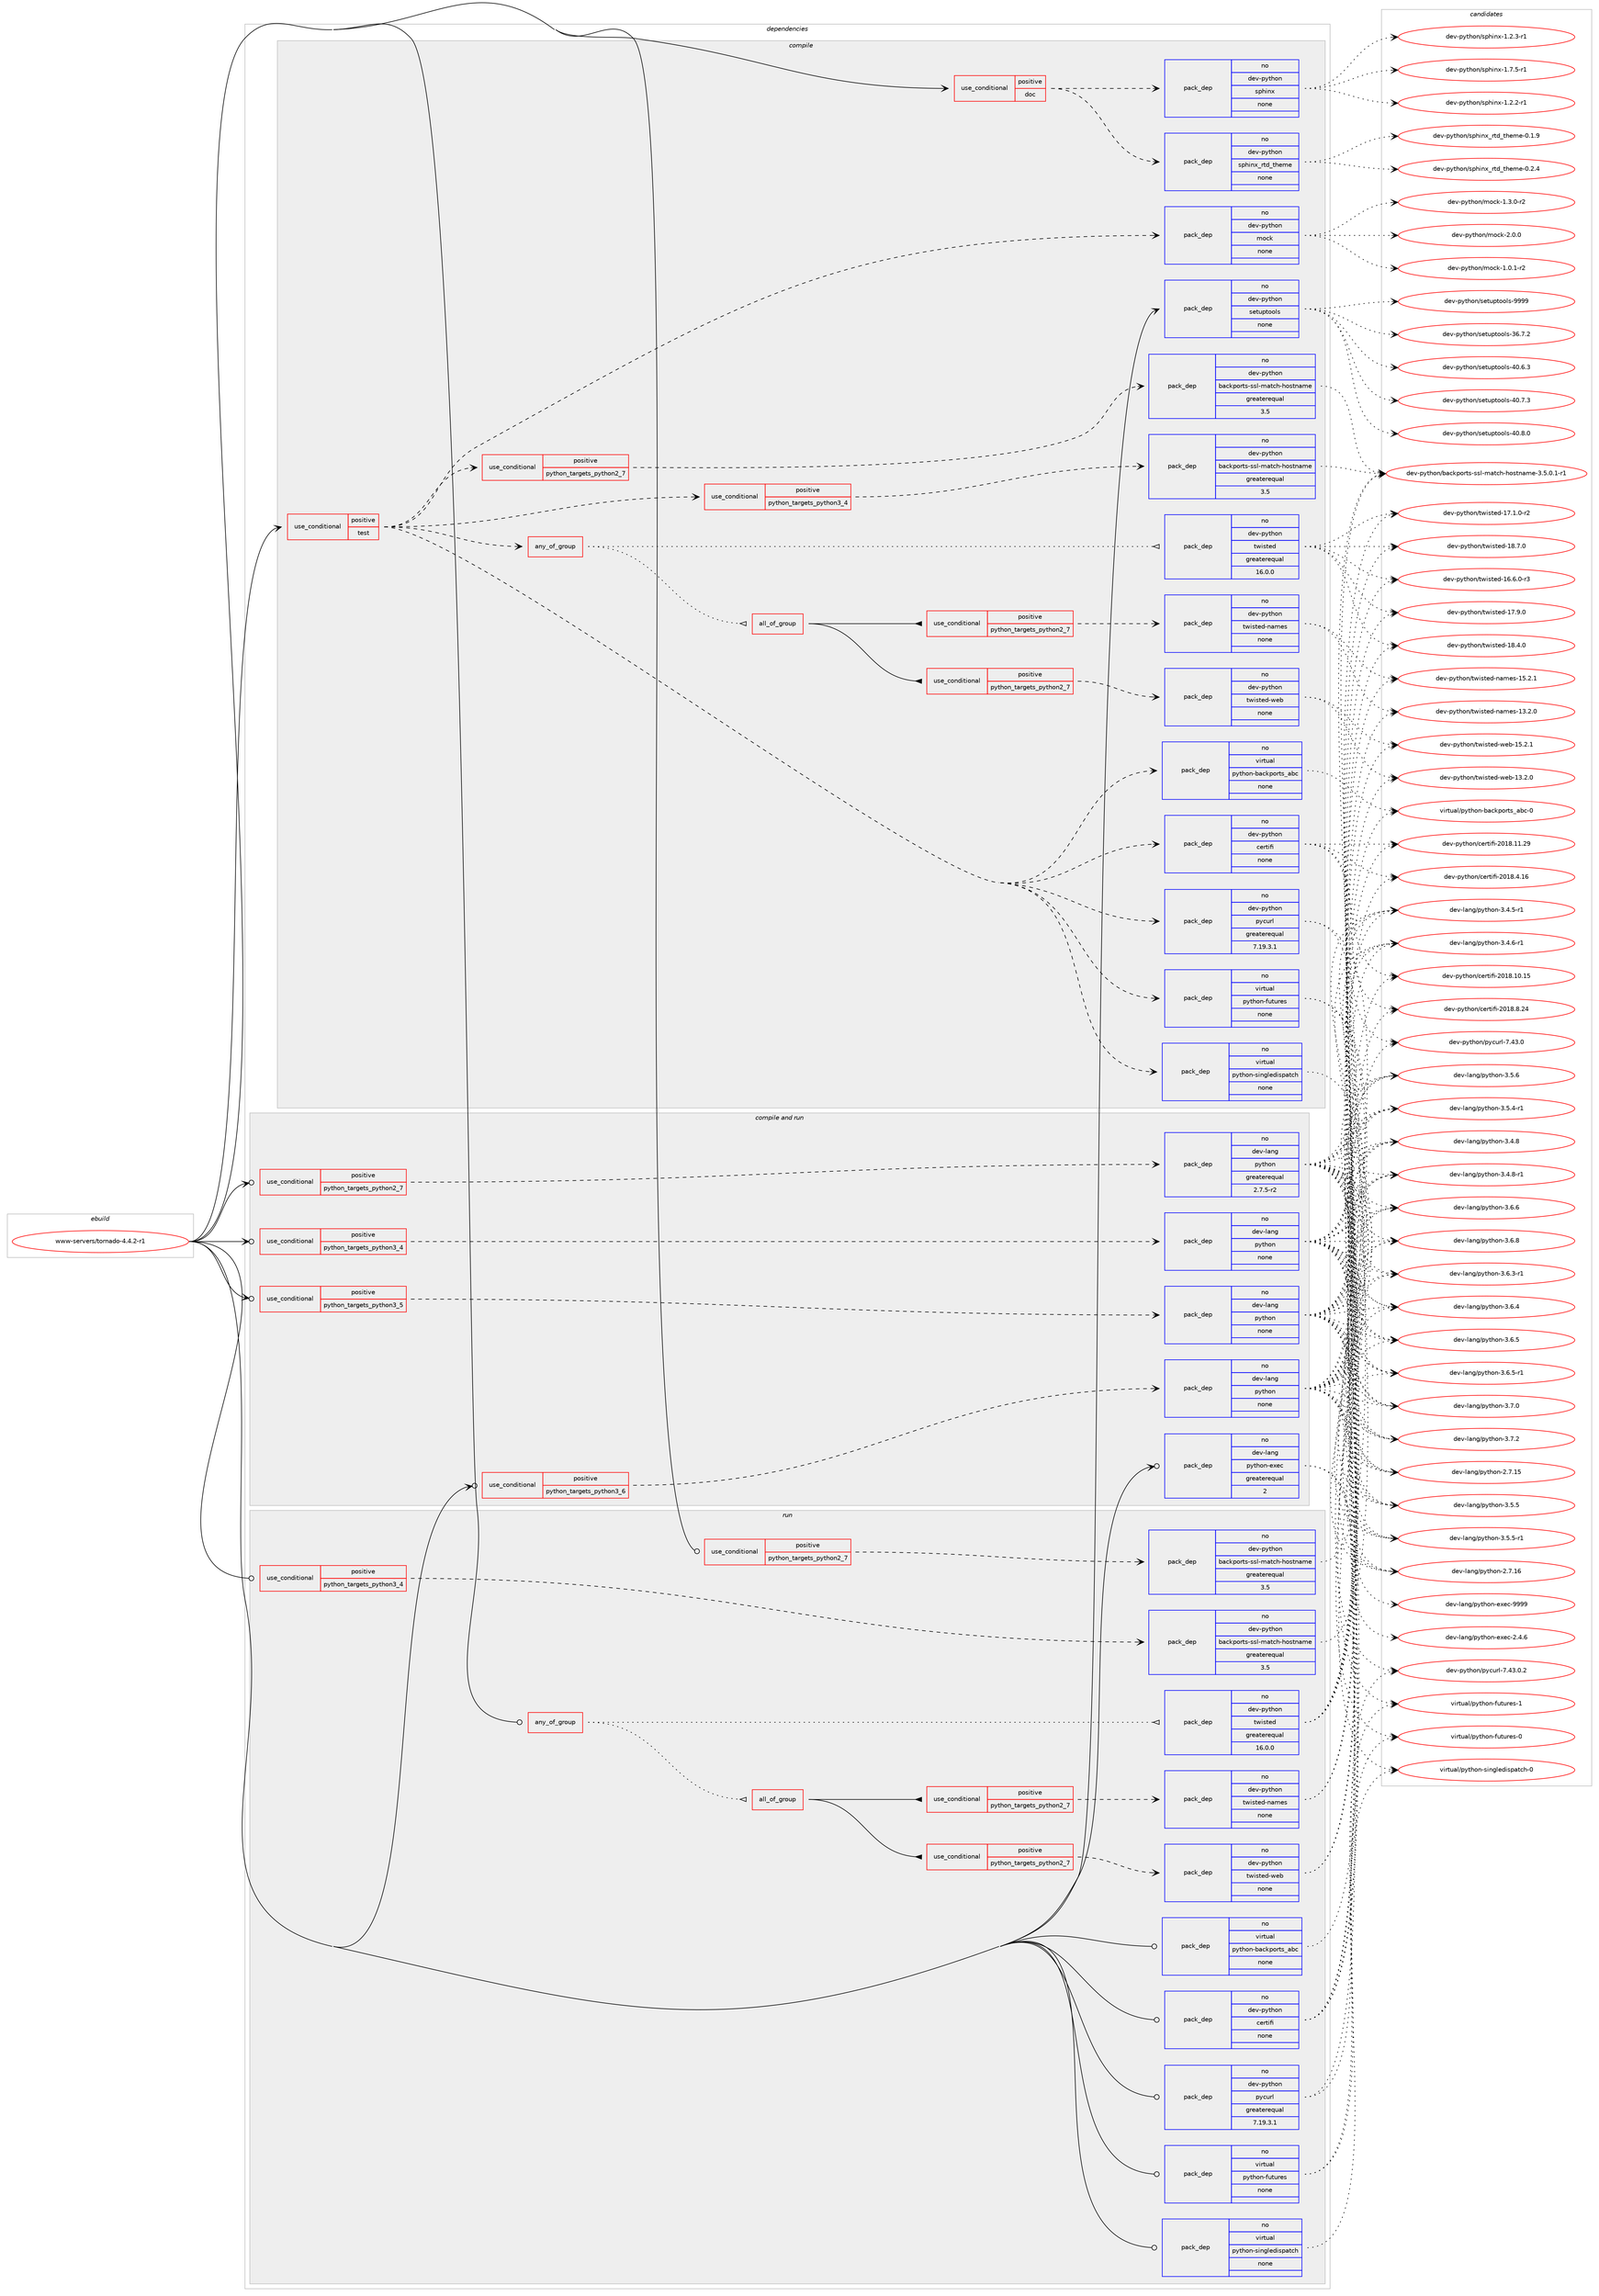digraph prolog {

# *************
# Graph options
# *************

newrank=true;
concentrate=true;
compound=true;
graph [rankdir=LR,fontname=Helvetica,fontsize=10,ranksep=1.5];#, ranksep=2.5, nodesep=0.2];
edge  [arrowhead=vee];
node  [fontname=Helvetica,fontsize=10];

# **********
# The ebuild
# **********

subgraph cluster_leftcol {
color=gray;
rank=same;
label=<<i>ebuild</i>>;
id [label="www-servers/tornado-4.4.2-r1", color=red, width=4, href="../www-servers/tornado-4.4.2-r1.svg"];
}

# ****************
# The dependencies
# ****************

subgraph cluster_midcol {
color=gray;
label=<<i>dependencies</i>>;
subgraph cluster_compile {
fillcolor="#eeeeee";
style=filled;
label=<<i>compile</i>>;
subgraph cond464878 {
dependency1752230 [label=<<TABLE BORDER="0" CELLBORDER="1" CELLSPACING="0" CELLPADDING="4"><TR><TD ROWSPAN="3" CELLPADDING="10">use_conditional</TD></TR><TR><TD>positive</TD></TR><TR><TD>doc</TD></TR></TABLE>>, shape=none, color=red];
subgraph pack1258052 {
dependency1752231 [label=<<TABLE BORDER="0" CELLBORDER="1" CELLSPACING="0" CELLPADDING="4" WIDTH="220"><TR><TD ROWSPAN="6" CELLPADDING="30">pack_dep</TD></TR><TR><TD WIDTH="110">no</TD></TR><TR><TD>dev-python</TD></TR><TR><TD>sphinx</TD></TR><TR><TD>none</TD></TR><TR><TD></TD></TR></TABLE>>, shape=none, color=blue];
}
dependency1752230:e -> dependency1752231:w [weight=20,style="dashed",arrowhead="vee"];
subgraph pack1258053 {
dependency1752232 [label=<<TABLE BORDER="0" CELLBORDER="1" CELLSPACING="0" CELLPADDING="4" WIDTH="220"><TR><TD ROWSPAN="6" CELLPADDING="30">pack_dep</TD></TR><TR><TD WIDTH="110">no</TD></TR><TR><TD>dev-python</TD></TR><TR><TD>sphinx_rtd_theme</TD></TR><TR><TD>none</TD></TR><TR><TD></TD></TR></TABLE>>, shape=none, color=blue];
}
dependency1752230:e -> dependency1752232:w [weight=20,style="dashed",arrowhead="vee"];
}
id:e -> dependency1752230:w [weight=20,style="solid",arrowhead="vee"];
subgraph cond464879 {
dependency1752233 [label=<<TABLE BORDER="0" CELLBORDER="1" CELLSPACING="0" CELLPADDING="4"><TR><TD ROWSPAN="3" CELLPADDING="10">use_conditional</TD></TR><TR><TD>positive</TD></TR><TR><TD>test</TD></TR></TABLE>>, shape=none, color=red];
subgraph pack1258054 {
dependency1752234 [label=<<TABLE BORDER="0" CELLBORDER="1" CELLSPACING="0" CELLPADDING="4" WIDTH="220"><TR><TD ROWSPAN="6" CELLPADDING="30">pack_dep</TD></TR><TR><TD WIDTH="110">no</TD></TR><TR><TD>dev-python</TD></TR><TR><TD>certifi</TD></TR><TR><TD>none</TD></TR><TR><TD></TD></TR></TABLE>>, shape=none, color=blue];
}
dependency1752233:e -> dependency1752234:w [weight=20,style="dashed",arrowhead="vee"];
subgraph pack1258055 {
dependency1752235 [label=<<TABLE BORDER="0" CELLBORDER="1" CELLSPACING="0" CELLPADDING="4" WIDTH="220"><TR><TD ROWSPAN="6" CELLPADDING="30">pack_dep</TD></TR><TR><TD WIDTH="110">no</TD></TR><TR><TD>dev-python</TD></TR><TR><TD>pycurl</TD></TR><TR><TD>greaterequal</TD></TR><TR><TD>7.19.3.1</TD></TR></TABLE>>, shape=none, color=blue];
}
dependency1752233:e -> dependency1752235:w [weight=20,style="dashed",arrowhead="vee"];
subgraph cond464880 {
dependency1752236 [label=<<TABLE BORDER="0" CELLBORDER="1" CELLSPACING="0" CELLPADDING="4"><TR><TD ROWSPAN="3" CELLPADDING="10">use_conditional</TD></TR><TR><TD>positive</TD></TR><TR><TD>python_targets_python2_7</TD></TR></TABLE>>, shape=none, color=red];
subgraph pack1258056 {
dependency1752237 [label=<<TABLE BORDER="0" CELLBORDER="1" CELLSPACING="0" CELLPADDING="4" WIDTH="220"><TR><TD ROWSPAN="6" CELLPADDING="30">pack_dep</TD></TR><TR><TD WIDTH="110">no</TD></TR><TR><TD>dev-python</TD></TR><TR><TD>backports-ssl-match-hostname</TD></TR><TR><TD>greaterequal</TD></TR><TR><TD>3.5</TD></TR></TABLE>>, shape=none, color=blue];
}
dependency1752236:e -> dependency1752237:w [weight=20,style="dashed",arrowhead="vee"];
}
dependency1752233:e -> dependency1752236:w [weight=20,style="dashed",arrowhead="vee"];
subgraph cond464881 {
dependency1752238 [label=<<TABLE BORDER="0" CELLBORDER="1" CELLSPACING="0" CELLPADDING="4"><TR><TD ROWSPAN="3" CELLPADDING="10">use_conditional</TD></TR><TR><TD>positive</TD></TR><TR><TD>python_targets_python3_4</TD></TR></TABLE>>, shape=none, color=red];
subgraph pack1258057 {
dependency1752239 [label=<<TABLE BORDER="0" CELLBORDER="1" CELLSPACING="0" CELLPADDING="4" WIDTH="220"><TR><TD ROWSPAN="6" CELLPADDING="30">pack_dep</TD></TR><TR><TD WIDTH="110">no</TD></TR><TR><TD>dev-python</TD></TR><TR><TD>backports-ssl-match-hostname</TD></TR><TR><TD>greaterequal</TD></TR><TR><TD>3.5</TD></TR></TABLE>>, shape=none, color=blue];
}
dependency1752238:e -> dependency1752239:w [weight=20,style="dashed",arrowhead="vee"];
}
dependency1752233:e -> dependency1752238:w [weight=20,style="dashed",arrowhead="vee"];
subgraph any28305 {
dependency1752240 [label=<<TABLE BORDER="0" CELLBORDER="1" CELLSPACING="0" CELLPADDING="4"><TR><TD CELLPADDING="10">any_of_group</TD></TR></TABLE>>, shape=none, color=red];subgraph pack1258058 {
dependency1752241 [label=<<TABLE BORDER="0" CELLBORDER="1" CELLSPACING="0" CELLPADDING="4" WIDTH="220"><TR><TD ROWSPAN="6" CELLPADDING="30">pack_dep</TD></TR><TR><TD WIDTH="110">no</TD></TR><TR><TD>dev-python</TD></TR><TR><TD>twisted</TD></TR><TR><TD>greaterequal</TD></TR><TR><TD>16.0.0</TD></TR></TABLE>>, shape=none, color=blue];
}
dependency1752240:e -> dependency1752241:w [weight=20,style="dotted",arrowhead="oinv"];
subgraph all998 {
dependency1752242 [label=<<TABLE BORDER="0" CELLBORDER="1" CELLSPACING="0" CELLPADDING="4"><TR><TD CELLPADDING="10">all_of_group</TD></TR></TABLE>>, shape=none, color=red];subgraph cond464882 {
dependency1752243 [label=<<TABLE BORDER="0" CELLBORDER="1" CELLSPACING="0" CELLPADDING="4"><TR><TD ROWSPAN="3" CELLPADDING="10">use_conditional</TD></TR><TR><TD>positive</TD></TR><TR><TD>python_targets_python2_7</TD></TR></TABLE>>, shape=none, color=red];
subgraph pack1258059 {
dependency1752244 [label=<<TABLE BORDER="0" CELLBORDER="1" CELLSPACING="0" CELLPADDING="4" WIDTH="220"><TR><TD ROWSPAN="6" CELLPADDING="30">pack_dep</TD></TR><TR><TD WIDTH="110">no</TD></TR><TR><TD>dev-python</TD></TR><TR><TD>twisted-names</TD></TR><TR><TD>none</TD></TR><TR><TD></TD></TR></TABLE>>, shape=none, color=blue];
}
dependency1752243:e -> dependency1752244:w [weight=20,style="dashed",arrowhead="vee"];
}
dependency1752242:e -> dependency1752243:w [weight=20,style="solid",arrowhead="inv"];
subgraph cond464883 {
dependency1752245 [label=<<TABLE BORDER="0" CELLBORDER="1" CELLSPACING="0" CELLPADDING="4"><TR><TD ROWSPAN="3" CELLPADDING="10">use_conditional</TD></TR><TR><TD>positive</TD></TR><TR><TD>python_targets_python2_7</TD></TR></TABLE>>, shape=none, color=red];
subgraph pack1258060 {
dependency1752246 [label=<<TABLE BORDER="0" CELLBORDER="1" CELLSPACING="0" CELLPADDING="4" WIDTH="220"><TR><TD ROWSPAN="6" CELLPADDING="30">pack_dep</TD></TR><TR><TD WIDTH="110">no</TD></TR><TR><TD>dev-python</TD></TR><TR><TD>twisted-web</TD></TR><TR><TD>none</TD></TR><TR><TD></TD></TR></TABLE>>, shape=none, color=blue];
}
dependency1752245:e -> dependency1752246:w [weight=20,style="dashed",arrowhead="vee"];
}
dependency1752242:e -> dependency1752245:w [weight=20,style="solid",arrowhead="inv"];
}
dependency1752240:e -> dependency1752242:w [weight=20,style="dotted",arrowhead="oinv"];
}
dependency1752233:e -> dependency1752240:w [weight=20,style="dashed",arrowhead="vee"];
subgraph pack1258061 {
dependency1752247 [label=<<TABLE BORDER="0" CELLBORDER="1" CELLSPACING="0" CELLPADDING="4" WIDTH="220"><TR><TD ROWSPAN="6" CELLPADDING="30">pack_dep</TD></TR><TR><TD WIDTH="110">no</TD></TR><TR><TD>virtual</TD></TR><TR><TD>python-backports_abc</TD></TR><TR><TD>none</TD></TR><TR><TD></TD></TR></TABLE>>, shape=none, color=blue];
}
dependency1752233:e -> dependency1752247:w [weight=20,style="dashed",arrowhead="vee"];
subgraph pack1258062 {
dependency1752248 [label=<<TABLE BORDER="0" CELLBORDER="1" CELLSPACING="0" CELLPADDING="4" WIDTH="220"><TR><TD ROWSPAN="6" CELLPADDING="30">pack_dep</TD></TR><TR><TD WIDTH="110">no</TD></TR><TR><TD>virtual</TD></TR><TR><TD>python-futures</TD></TR><TR><TD>none</TD></TR><TR><TD></TD></TR></TABLE>>, shape=none, color=blue];
}
dependency1752233:e -> dependency1752248:w [weight=20,style="dashed",arrowhead="vee"];
subgraph pack1258063 {
dependency1752249 [label=<<TABLE BORDER="0" CELLBORDER="1" CELLSPACING="0" CELLPADDING="4" WIDTH="220"><TR><TD ROWSPAN="6" CELLPADDING="30">pack_dep</TD></TR><TR><TD WIDTH="110">no</TD></TR><TR><TD>virtual</TD></TR><TR><TD>python-singledispatch</TD></TR><TR><TD>none</TD></TR><TR><TD></TD></TR></TABLE>>, shape=none, color=blue];
}
dependency1752233:e -> dependency1752249:w [weight=20,style="dashed",arrowhead="vee"];
subgraph pack1258064 {
dependency1752250 [label=<<TABLE BORDER="0" CELLBORDER="1" CELLSPACING="0" CELLPADDING="4" WIDTH="220"><TR><TD ROWSPAN="6" CELLPADDING="30">pack_dep</TD></TR><TR><TD WIDTH="110">no</TD></TR><TR><TD>dev-python</TD></TR><TR><TD>mock</TD></TR><TR><TD>none</TD></TR><TR><TD></TD></TR></TABLE>>, shape=none, color=blue];
}
dependency1752233:e -> dependency1752250:w [weight=20,style="dashed",arrowhead="vee"];
}
id:e -> dependency1752233:w [weight=20,style="solid",arrowhead="vee"];
subgraph pack1258065 {
dependency1752251 [label=<<TABLE BORDER="0" CELLBORDER="1" CELLSPACING="0" CELLPADDING="4" WIDTH="220"><TR><TD ROWSPAN="6" CELLPADDING="30">pack_dep</TD></TR><TR><TD WIDTH="110">no</TD></TR><TR><TD>dev-python</TD></TR><TR><TD>setuptools</TD></TR><TR><TD>none</TD></TR><TR><TD></TD></TR></TABLE>>, shape=none, color=blue];
}
id:e -> dependency1752251:w [weight=20,style="solid",arrowhead="vee"];
}
subgraph cluster_compileandrun {
fillcolor="#eeeeee";
style=filled;
label=<<i>compile and run</i>>;
subgraph cond464884 {
dependency1752252 [label=<<TABLE BORDER="0" CELLBORDER="1" CELLSPACING="0" CELLPADDING="4"><TR><TD ROWSPAN="3" CELLPADDING="10">use_conditional</TD></TR><TR><TD>positive</TD></TR><TR><TD>python_targets_python2_7</TD></TR></TABLE>>, shape=none, color=red];
subgraph pack1258066 {
dependency1752253 [label=<<TABLE BORDER="0" CELLBORDER="1" CELLSPACING="0" CELLPADDING="4" WIDTH="220"><TR><TD ROWSPAN="6" CELLPADDING="30">pack_dep</TD></TR><TR><TD WIDTH="110">no</TD></TR><TR><TD>dev-lang</TD></TR><TR><TD>python</TD></TR><TR><TD>greaterequal</TD></TR><TR><TD>2.7.5-r2</TD></TR></TABLE>>, shape=none, color=blue];
}
dependency1752252:e -> dependency1752253:w [weight=20,style="dashed",arrowhead="vee"];
}
id:e -> dependency1752252:w [weight=20,style="solid",arrowhead="odotvee"];
subgraph cond464885 {
dependency1752254 [label=<<TABLE BORDER="0" CELLBORDER="1" CELLSPACING="0" CELLPADDING="4"><TR><TD ROWSPAN="3" CELLPADDING="10">use_conditional</TD></TR><TR><TD>positive</TD></TR><TR><TD>python_targets_python3_4</TD></TR></TABLE>>, shape=none, color=red];
subgraph pack1258067 {
dependency1752255 [label=<<TABLE BORDER="0" CELLBORDER="1" CELLSPACING="0" CELLPADDING="4" WIDTH="220"><TR><TD ROWSPAN="6" CELLPADDING="30">pack_dep</TD></TR><TR><TD WIDTH="110">no</TD></TR><TR><TD>dev-lang</TD></TR><TR><TD>python</TD></TR><TR><TD>none</TD></TR><TR><TD></TD></TR></TABLE>>, shape=none, color=blue];
}
dependency1752254:e -> dependency1752255:w [weight=20,style="dashed",arrowhead="vee"];
}
id:e -> dependency1752254:w [weight=20,style="solid",arrowhead="odotvee"];
subgraph cond464886 {
dependency1752256 [label=<<TABLE BORDER="0" CELLBORDER="1" CELLSPACING="0" CELLPADDING="4"><TR><TD ROWSPAN="3" CELLPADDING="10">use_conditional</TD></TR><TR><TD>positive</TD></TR><TR><TD>python_targets_python3_5</TD></TR></TABLE>>, shape=none, color=red];
subgraph pack1258068 {
dependency1752257 [label=<<TABLE BORDER="0" CELLBORDER="1" CELLSPACING="0" CELLPADDING="4" WIDTH="220"><TR><TD ROWSPAN="6" CELLPADDING="30">pack_dep</TD></TR><TR><TD WIDTH="110">no</TD></TR><TR><TD>dev-lang</TD></TR><TR><TD>python</TD></TR><TR><TD>none</TD></TR><TR><TD></TD></TR></TABLE>>, shape=none, color=blue];
}
dependency1752256:e -> dependency1752257:w [weight=20,style="dashed",arrowhead="vee"];
}
id:e -> dependency1752256:w [weight=20,style="solid",arrowhead="odotvee"];
subgraph cond464887 {
dependency1752258 [label=<<TABLE BORDER="0" CELLBORDER="1" CELLSPACING="0" CELLPADDING="4"><TR><TD ROWSPAN="3" CELLPADDING="10">use_conditional</TD></TR><TR><TD>positive</TD></TR><TR><TD>python_targets_python3_6</TD></TR></TABLE>>, shape=none, color=red];
subgraph pack1258069 {
dependency1752259 [label=<<TABLE BORDER="0" CELLBORDER="1" CELLSPACING="0" CELLPADDING="4" WIDTH="220"><TR><TD ROWSPAN="6" CELLPADDING="30">pack_dep</TD></TR><TR><TD WIDTH="110">no</TD></TR><TR><TD>dev-lang</TD></TR><TR><TD>python</TD></TR><TR><TD>none</TD></TR><TR><TD></TD></TR></TABLE>>, shape=none, color=blue];
}
dependency1752258:e -> dependency1752259:w [weight=20,style="dashed",arrowhead="vee"];
}
id:e -> dependency1752258:w [weight=20,style="solid",arrowhead="odotvee"];
subgraph pack1258070 {
dependency1752260 [label=<<TABLE BORDER="0" CELLBORDER="1" CELLSPACING="0" CELLPADDING="4" WIDTH="220"><TR><TD ROWSPAN="6" CELLPADDING="30">pack_dep</TD></TR><TR><TD WIDTH="110">no</TD></TR><TR><TD>dev-lang</TD></TR><TR><TD>python-exec</TD></TR><TR><TD>greaterequal</TD></TR><TR><TD>2</TD></TR></TABLE>>, shape=none, color=blue];
}
id:e -> dependency1752260:w [weight=20,style="solid",arrowhead="odotvee"];
}
subgraph cluster_run {
fillcolor="#eeeeee";
style=filled;
label=<<i>run</i>>;
subgraph any28306 {
dependency1752261 [label=<<TABLE BORDER="0" CELLBORDER="1" CELLSPACING="0" CELLPADDING="4"><TR><TD CELLPADDING="10">any_of_group</TD></TR></TABLE>>, shape=none, color=red];subgraph pack1258071 {
dependency1752262 [label=<<TABLE BORDER="0" CELLBORDER="1" CELLSPACING="0" CELLPADDING="4" WIDTH="220"><TR><TD ROWSPAN="6" CELLPADDING="30">pack_dep</TD></TR><TR><TD WIDTH="110">no</TD></TR><TR><TD>dev-python</TD></TR><TR><TD>twisted</TD></TR><TR><TD>greaterequal</TD></TR><TR><TD>16.0.0</TD></TR></TABLE>>, shape=none, color=blue];
}
dependency1752261:e -> dependency1752262:w [weight=20,style="dotted",arrowhead="oinv"];
subgraph all999 {
dependency1752263 [label=<<TABLE BORDER="0" CELLBORDER="1" CELLSPACING="0" CELLPADDING="4"><TR><TD CELLPADDING="10">all_of_group</TD></TR></TABLE>>, shape=none, color=red];subgraph cond464888 {
dependency1752264 [label=<<TABLE BORDER="0" CELLBORDER="1" CELLSPACING="0" CELLPADDING="4"><TR><TD ROWSPAN="3" CELLPADDING="10">use_conditional</TD></TR><TR><TD>positive</TD></TR><TR><TD>python_targets_python2_7</TD></TR></TABLE>>, shape=none, color=red];
subgraph pack1258072 {
dependency1752265 [label=<<TABLE BORDER="0" CELLBORDER="1" CELLSPACING="0" CELLPADDING="4" WIDTH="220"><TR><TD ROWSPAN="6" CELLPADDING="30">pack_dep</TD></TR><TR><TD WIDTH="110">no</TD></TR><TR><TD>dev-python</TD></TR><TR><TD>twisted-names</TD></TR><TR><TD>none</TD></TR><TR><TD></TD></TR></TABLE>>, shape=none, color=blue];
}
dependency1752264:e -> dependency1752265:w [weight=20,style="dashed",arrowhead="vee"];
}
dependency1752263:e -> dependency1752264:w [weight=20,style="solid",arrowhead="inv"];
subgraph cond464889 {
dependency1752266 [label=<<TABLE BORDER="0" CELLBORDER="1" CELLSPACING="0" CELLPADDING="4"><TR><TD ROWSPAN="3" CELLPADDING="10">use_conditional</TD></TR><TR><TD>positive</TD></TR><TR><TD>python_targets_python2_7</TD></TR></TABLE>>, shape=none, color=red];
subgraph pack1258073 {
dependency1752267 [label=<<TABLE BORDER="0" CELLBORDER="1" CELLSPACING="0" CELLPADDING="4" WIDTH="220"><TR><TD ROWSPAN="6" CELLPADDING="30">pack_dep</TD></TR><TR><TD WIDTH="110">no</TD></TR><TR><TD>dev-python</TD></TR><TR><TD>twisted-web</TD></TR><TR><TD>none</TD></TR><TR><TD></TD></TR></TABLE>>, shape=none, color=blue];
}
dependency1752266:e -> dependency1752267:w [weight=20,style="dashed",arrowhead="vee"];
}
dependency1752263:e -> dependency1752266:w [weight=20,style="solid",arrowhead="inv"];
}
dependency1752261:e -> dependency1752263:w [weight=20,style="dotted",arrowhead="oinv"];
}
id:e -> dependency1752261:w [weight=20,style="solid",arrowhead="odot"];
subgraph cond464890 {
dependency1752268 [label=<<TABLE BORDER="0" CELLBORDER="1" CELLSPACING="0" CELLPADDING="4"><TR><TD ROWSPAN="3" CELLPADDING="10">use_conditional</TD></TR><TR><TD>positive</TD></TR><TR><TD>python_targets_python2_7</TD></TR></TABLE>>, shape=none, color=red];
subgraph pack1258074 {
dependency1752269 [label=<<TABLE BORDER="0" CELLBORDER="1" CELLSPACING="0" CELLPADDING="4" WIDTH="220"><TR><TD ROWSPAN="6" CELLPADDING="30">pack_dep</TD></TR><TR><TD WIDTH="110">no</TD></TR><TR><TD>dev-python</TD></TR><TR><TD>backports-ssl-match-hostname</TD></TR><TR><TD>greaterequal</TD></TR><TR><TD>3.5</TD></TR></TABLE>>, shape=none, color=blue];
}
dependency1752268:e -> dependency1752269:w [weight=20,style="dashed",arrowhead="vee"];
}
id:e -> dependency1752268:w [weight=20,style="solid",arrowhead="odot"];
subgraph cond464891 {
dependency1752270 [label=<<TABLE BORDER="0" CELLBORDER="1" CELLSPACING="0" CELLPADDING="4"><TR><TD ROWSPAN="3" CELLPADDING="10">use_conditional</TD></TR><TR><TD>positive</TD></TR><TR><TD>python_targets_python3_4</TD></TR></TABLE>>, shape=none, color=red];
subgraph pack1258075 {
dependency1752271 [label=<<TABLE BORDER="0" CELLBORDER="1" CELLSPACING="0" CELLPADDING="4" WIDTH="220"><TR><TD ROWSPAN="6" CELLPADDING="30">pack_dep</TD></TR><TR><TD WIDTH="110">no</TD></TR><TR><TD>dev-python</TD></TR><TR><TD>backports-ssl-match-hostname</TD></TR><TR><TD>greaterequal</TD></TR><TR><TD>3.5</TD></TR></TABLE>>, shape=none, color=blue];
}
dependency1752270:e -> dependency1752271:w [weight=20,style="dashed",arrowhead="vee"];
}
id:e -> dependency1752270:w [weight=20,style="solid",arrowhead="odot"];
subgraph pack1258076 {
dependency1752272 [label=<<TABLE BORDER="0" CELLBORDER="1" CELLSPACING="0" CELLPADDING="4" WIDTH="220"><TR><TD ROWSPAN="6" CELLPADDING="30">pack_dep</TD></TR><TR><TD WIDTH="110">no</TD></TR><TR><TD>dev-python</TD></TR><TR><TD>certifi</TD></TR><TR><TD>none</TD></TR><TR><TD></TD></TR></TABLE>>, shape=none, color=blue];
}
id:e -> dependency1752272:w [weight=20,style="solid",arrowhead="odot"];
subgraph pack1258077 {
dependency1752273 [label=<<TABLE BORDER="0" CELLBORDER="1" CELLSPACING="0" CELLPADDING="4" WIDTH="220"><TR><TD ROWSPAN="6" CELLPADDING="30">pack_dep</TD></TR><TR><TD WIDTH="110">no</TD></TR><TR><TD>dev-python</TD></TR><TR><TD>pycurl</TD></TR><TR><TD>greaterequal</TD></TR><TR><TD>7.19.3.1</TD></TR></TABLE>>, shape=none, color=blue];
}
id:e -> dependency1752273:w [weight=20,style="solid",arrowhead="odot"];
subgraph pack1258078 {
dependency1752274 [label=<<TABLE BORDER="0" CELLBORDER="1" CELLSPACING="0" CELLPADDING="4" WIDTH="220"><TR><TD ROWSPAN="6" CELLPADDING="30">pack_dep</TD></TR><TR><TD WIDTH="110">no</TD></TR><TR><TD>virtual</TD></TR><TR><TD>python-backports_abc</TD></TR><TR><TD>none</TD></TR><TR><TD></TD></TR></TABLE>>, shape=none, color=blue];
}
id:e -> dependency1752274:w [weight=20,style="solid",arrowhead="odot"];
subgraph pack1258079 {
dependency1752275 [label=<<TABLE BORDER="0" CELLBORDER="1" CELLSPACING="0" CELLPADDING="4" WIDTH="220"><TR><TD ROWSPAN="6" CELLPADDING="30">pack_dep</TD></TR><TR><TD WIDTH="110">no</TD></TR><TR><TD>virtual</TD></TR><TR><TD>python-futures</TD></TR><TR><TD>none</TD></TR><TR><TD></TD></TR></TABLE>>, shape=none, color=blue];
}
id:e -> dependency1752275:w [weight=20,style="solid",arrowhead="odot"];
subgraph pack1258080 {
dependency1752276 [label=<<TABLE BORDER="0" CELLBORDER="1" CELLSPACING="0" CELLPADDING="4" WIDTH="220"><TR><TD ROWSPAN="6" CELLPADDING="30">pack_dep</TD></TR><TR><TD WIDTH="110">no</TD></TR><TR><TD>virtual</TD></TR><TR><TD>python-singledispatch</TD></TR><TR><TD>none</TD></TR><TR><TD></TD></TR></TABLE>>, shape=none, color=blue];
}
id:e -> dependency1752276:w [weight=20,style="solid",arrowhead="odot"];
}
}

# **************
# The candidates
# **************

subgraph cluster_choices {
rank=same;
color=gray;
label=<<i>candidates</i>>;

subgraph choice1258052 {
color=black;
nodesep=1;
choice10010111845112121116104111110471151121041051101204549465046504511449 [label="dev-python/sphinx-1.2.2-r1", color=red, width=4,href="../dev-python/sphinx-1.2.2-r1.svg"];
choice10010111845112121116104111110471151121041051101204549465046514511449 [label="dev-python/sphinx-1.2.3-r1", color=red, width=4,href="../dev-python/sphinx-1.2.3-r1.svg"];
choice10010111845112121116104111110471151121041051101204549465546534511449 [label="dev-python/sphinx-1.7.5-r1", color=red, width=4,href="../dev-python/sphinx-1.7.5-r1.svg"];
dependency1752231:e -> choice10010111845112121116104111110471151121041051101204549465046504511449:w [style=dotted,weight="100"];
dependency1752231:e -> choice10010111845112121116104111110471151121041051101204549465046514511449:w [style=dotted,weight="100"];
dependency1752231:e -> choice10010111845112121116104111110471151121041051101204549465546534511449:w [style=dotted,weight="100"];
}
subgraph choice1258053 {
color=black;
nodesep=1;
choice10010111845112121116104111110471151121041051101209511411610095116104101109101454846494657 [label="dev-python/sphinx_rtd_theme-0.1.9", color=red, width=4,href="../dev-python/sphinx_rtd_theme-0.1.9.svg"];
choice10010111845112121116104111110471151121041051101209511411610095116104101109101454846504652 [label="dev-python/sphinx_rtd_theme-0.2.4", color=red, width=4,href="../dev-python/sphinx_rtd_theme-0.2.4.svg"];
dependency1752232:e -> choice10010111845112121116104111110471151121041051101209511411610095116104101109101454846494657:w [style=dotted,weight="100"];
dependency1752232:e -> choice10010111845112121116104111110471151121041051101209511411610095116104101109101454846504652:w [style=dotted,weight="100"];
}
subgraph choice1258054 {
color=black;
nodesep=1;
choice1001011184511212111610411111047991011141161051021054550484956464948464953 [label="dev-python/certifi-2018.10.15", color=red, width=4,href="../dev-python/certifi-2018.10.15.svg"];
choice1001011184511212111610411111047991011141161051021054550484956464949465057 [label="dev-python/certifi-2018.11.29", color=red, width=4,href="../dev-python/certifi-2018.11.29.svg"];
choice10010111845112121116104111110479910111411610510210545504849564652464954 [label="dev-python/certifi-2018.4.16", color=red, width=4,href="../dev-python/certifi-2018.4.16.svg"];
choice10010111845112121116104111110479910111411610510210545504849564656465052 [label="dev-python/certifi-2018.8.24", color=red, width=4,href="../dev-python/certifi-2018.8.24.svg"];
dependency1752234:e -> choice1001011184511212111610411111047991011141161051021054550484956464948464953:w [style=dotted,weight="100"];
dependency1752234:e -> choice1001011184511212111610411111047991011141161051021054550484956464949465057:w [style=dotted,weight="100"];
dependency1752234:e -> choice10010111845112121116104111110479910111411610510210545504849564652464954:w [style=dotted,weight="100"];
dependency1752234:e -> choice10010111845112121116104111110479910111411610510210545504849564656465052:w [style=dotted,weight="100"];
}
subgraph choice1258055 {
color=black;
nodesep=1;
choice10010111845112121116104111110471121219911711410845554652514648 [label="dev-python/pycurl-7.43.0", color=red, width=4,href="../dev-python/pycurl-7.43.0.svg"];
choice100101118451121211161041111104711212199117114108455546525146484650 [label="dev-python/pycurl-7.43.0.2", color=red, width=4,href="../dev-python/pycurl-7.43.0.2.svg"];
dependency1752235:e -> choice10010111845112121116104111110471121219911711410845554652514648:w [style=dotted,weight="100"];
dependency1752235:e -> choice100101118451121211161041111104711212199117114108455546525146484650:w [style=dotted,weight="100"];
}
subgraph choice1258056 {
color=black;
nodesep=1;
choice100101118451121211161041111104798979910711211111411611545115115108451099711699104451041111151161109710910145514653464846494511449 [label="dev-python/backports-ssl-match-hostname-3.5.0.1-r1", color=red, width=4,href="../dev-python/backports-ssl-match-hostname-3.5.0.1-r1.svg"];
dependency1752237:e -> choice100101118451121211161041111104798979910711211111411611545115115108451099711699104451041111151161109710910145514653464846494511449:w [style=dotted,weight="100"];
}
subgraph choice1258057 {
color=black;
nodesep=1;
choice100101118451121211161041111104798979910711211111411611545115115108451099711699104451041111151161109710910145514653464846494511449 [label="dev-python/backports-ssl-match-hostname-3.5.0.1-r1", color=red, width=4,href="../dev-python/backports-ssl-match-hostname-3.5.0.1-r1.svg"];
dependency1752239:e -> choice100101118451121211161041111104798979910711211111411611545115115108451099711699104451041111151161109710910145514653464846494511449:w [style=dotted,weight="100"];
}
subgraph choice1258058 {
color=black;
nodesep=1;
choice1001011184511212111610411111047116119105115116101100454954465446484511451 [label="dev-python/twisted-16.6.0-r3", color=red, width=4,href="../dev-python/twisted-16.6.0-r3.svg"];
choice1001011184511212111610411111047116119105115116101100454955464946484511450 [label="dev-python/twisted-17.1.0-r2", color=red, width=4,href="../dev-python/twisted-17.1.0-r2.svg"];
choice100101118451121211161041111104711611910511511610110045495546574648 [label="dev-python/twisted-17.9.0", color=red, width=4,href="../dev-python/twisted-17.9.0.svg"];
choice100101118451121211161041111104711611910511511610110045495646524648 [label="dev-python/twisted-18.4.0", color=red, width=4,href="../dev-python/twisted-18.4.0.svg"];
choice100101118451121211161041111104711611910511511610110045495646554648 [label="dev-python/twisted-18.7.0", color=red, width=4,href="../dev-python/twisted-18.7.0.svg"];
dependency1752241:e -> choice1001011184511212111610411111047116119105115116101100454954465446484511451:w [style=dotted,weight="100"];
dependency1752241:e -> choice1001011184511212111610411111047116119105115116101100454955464946484511450:w [style=dotted,weight="100"];
dependency1752241:e -> choice100101118451121211161041111104711611910511511610110045495546574648:w [style=dotted,weight="100"];
dependency1752241:e -> choice100101118451121211161041111104711611910511511610110045495646524648:w [style=dotted,weight="100"];
dependency1752241:e -> choice100101118451121211161041111104711611910511511610110045495646554648:w [style=dotted,weight="100"];
}
subgraph choice1258059 {
color=black;
nodesep=1;
choice1001011184511212111610411111047116119105115116101100451109710910111545495146504648 [label="dev-python/twisted-names-13.2.0", color=red, width=4,href="../dev-python/twisted-names-13.2.0.svg"];
choice1001011184511212111610411111047116119105115116101100451109710910111545495346504649 [label="dev-python/twisted-names-15.2.1", color=red, width=4,href="../dev-python/twisted-names-15.2.1.svg"];
dependency1752244:e -> choice1001011184511212111610411111047116119105115116101100451109710910111545495146504648:w [style=dotted,weight="100"];
dependency1752244:e -> choice1001011184511212111610411111047116119105115116101100451109710910111545495346504649:w [style=dotted,weight="100"];
}
subgraph choice1258060 {
color=black;
nodesep=1;
choice1001011184511212111610411111047116119105115116101100451191019845495146504648 [label="dev-python/twisted-web-13.2.0", color=red, width=4,href="../dev-python/twisted-web-13.2.0.svg"];
choice1001011184511212111610411111047116119105115116101100451191019845495346504649 [label="dev-python/twisted-web-15.2.1", color=red, width=4,href="../dev-python/twisted-web-15.2.1.svg"];
dependency1752246:e -> choice1001011184511212111610411111047116119105115116101100451191019845495146504648:w [style=dotted,weight="100"];
dependency1752246:e -> choice1001011184511212111610411111047116119105115116101100451191019845495346504649:w [style=dotted,weight="100"];
}
subgraph choice1258061 {
color=black;
nodesep=1;
choice118105114116117971084711212111610411111045989799107112111114116115959798994548 [label="virtual/python-backports_abc-0", color=red, width=4,href="../virtual/python-backports_abc-0.svg"];
dependency1752247:e -> choice118105114116117971084711212111610411111045989799107112111114116115959798994548:w [style=dotted,weight="100"];
}
subgraph choice1258062 {
color=black;
nodesep=1;
choice1181051141161179710847112121116104111110451021171161171141011154548 [label="virtual/python-futures-0", color=red, width=4,href="../virtual/python-futures-0.svg"];
choice1181051141161179710847112121116104111110451021171161171141011154549 [label="virtual/python-futures-1", color=red, width=4,href="../virtual/python-futures-1.svg"];
dependency1752248:e -> choice1181051141161179710847112121116104111110451021171161171141011154548:w [style=dotted,weight="100"];
dependency1752248:e -> choice1181051141161179710847112121116104111110451021171161171141011154549:w [style=dotted,weight="100"];
}
subgraph choice1258063 {
color=black;
nodesep=1;
choice11810511411611797108471121211161041111104511510511010310810110010511511297116991044548 [label="virtual/python-singledispatch-0", color=red, width=4,href="../virtual/python-singledispatch-0.svg"];
dependency1752249:e -> choice11810511411611797108471121211161041111104511510511010310810110010511511297116991044548:w [style=dotted,weight="100"];
}
subgraph choice1258064 {
color=black;
nodesep=1;
choice1001011184511212111610411111047109111991074549464846494511450 [label="dev-python/mock-1.0.1-r2", color=red, width=4,href="../dev-python/mock-1.0.1-r2.svg"];
choice1001011184511212111610411111047109111991074549465146484511450 [label="dev-python/mock-1.3.0-r2", color=red, width=4,href="../dev-python/mock-1.3.0-r2.svg"];
choice100101118451121211161041111104710911199107455046484648 [label="dev-python/mock-2.0.0", color=red, width=4,href="../dev-python/mock-2.0.0.svg"];
dependency1752250:e -> choice1001011184511212111610411111047109111991074549464846494511450:w [style=dotted,weight="100"];
dependency1752250:e -> choice1001011184511212111610411111047109111991074549465146484511450:w [style=dotted,weight="100"];
dependency1752250:e -> choice100101118451121211161041111104710911199107455046484648:w [style=dotted,weight="100"];
}
subgraph choice1258065 {
color=black;
nodesep=1;
choice100101118451121211161041111104711510111611711211611111110811545515446554650 [label="dev-python/setuptools-36.7.2", color=red, width=4,href="../dev-python/setuptools-36.7.2.svg"];
choice100101118451121211161041111104711510111611711211611111110811545524846544651 [label="dev-python/setuptools-40.6.3", color=red, width=4,href="../dev-python/setuptools-40.6.3.svg"];
choice100101118451121211161041111104711510111611711211611111110811545524846554651 [label="dev-python/setuptools-40.7.3", color=red, width=4,href="../dev-python/setuptools-40.7.3.svg"];
choice100101118451121211161041111104711510111611711211611111110811545524846564648 [label="dev-python/setuptools-40.8.0", color=red, width=4,href="../dev-python/setuptools-40.8.0.svg"];
choice10010111845112121116104111110471151011161171121161111111081154557575757 [label="dev-python/setuptools-9999", color=red, width=4,href="../dev-python/setuptools-9999.svg"];
dependency1752251:e -> choice100101118451121211161041111104711510111611711211611111110811545515446554650:w [style=dotted,weight="100"];
dependency1752251:e -> choice100101118451121211161041111104711510111611711211611111110811545524846544651:w [style=dotted,weight="100"];
dependency1752251:e -> choice100101118451121211161041111104711510111611711211611111110811545524846554651:w [style=dotted,weight="100"];
dependency1752251:e -> choice100101118451121211161041111104711510111611711211611111110811545524846564648:w [style=dotted,weight="100"];
dependency1752251:e -> choice10010111845112121116104111110471151011161171121161111111081154557575757:w [style=dotted,weight="100"];
}
subgraph choice1258066 {
color=black;
nodesep=1;
choice10010111845108971101034711212111610411111045504655464953 [label="dev-lang/python-2.7.15", color=red, width=4,href="../dev-lang/python-2.7.15.svg"];
choice10010111845108971101034711212111610411111045504655464954 [label="dev-lang/python-2.7.16", color=red, width=4,href="../dev-lang/python-2.7.16.svg"];
choice1001011184510897110103471121211161041111104551465246534511449 [label="dev-lang/python-3.4.5-r1", color=red, width=4,href="../dev-lang/python-3.4.5-r1.svg"];
choice1001011184510897110103471121211161041111104551465246544511449 [label="dev-lang/python-3.4.6-r1", color=red, width=4,href="../dev-lang/python-3.4.6-r1.svg"];
choice100101118451089711010347112121116104111110455146524656 [label="dev-lang/python-3.4.8", color=red, width=4,href="../dev-lang/python-3.4.8.svg"];
choice1001011184510897110103471121211161041111104551465246564511449 [label="dev-lang/python-3.4.8-r1", color=red, width=4,href="../dev-lang/python-3.4.8-r1.svg"];
choice1001011184510897110103471121211161041111104551465346524511449 [label="dev-lang/python-3.5.4-r1", color=red, width=4,href="../dev-lang/python-3.5.4-r1.svg"];
choice100101118451089711010347112121116104111110455146534653 [label="dev-lang/python-3.5.5", color=red, width=4,href="../dev-lang/python-3.5.5.svg"];
choice1001011184510897110103471121211161041111104551465346534511449 [label="dev-lang/python-3.5.5-r1", color=red, width=4,href="../dev-lang/python-3.5.5-r1.svg"];
choice100101118451089711010347112121116104111110455146534654 [label="dev-lang/python-3.5.6", color=red, width=4,href="../dev-lang/python-3.5.6.svg"];
choice1001011184510897110103471121211161041111104551465446514511449 [label="dev-lang/python-3.6.3-r1", color=red, width=4,href="../dev-lang/python-3.6.3-r1.svg"];
choice100101118451089711010347112121116104111110455146544652 [label="dev-lang/python-3.6.4", color=red, width=4,href="../dev-lang/python-3.6.4.svg"];
choice100101118451089711010347112121116104111110455146544653 [label="dev-lang/python-3.6.5", color=red, width=4,href="../dev-lang/python-3.6.5.svg"];
choice1001011184510897110103471121211161041111104551465446534511449 [label="dev-lang/python-3.6.5-r1", color=red, width=4,href="../dev-lang/python-3.6.5-r1.svg"];
choice100101118451089711010347112121116104111110455146544654 [label="dev-lang/python-3.6.6", color=red, width=4,href="../dev-lang/python-3.6.6.svg"];
choice100101118451089711010347112121116104111110455146544656 [label="dev-lang/python-3.6.8", color=red, width=4,href="../dev-lang/python-3.6.8.svg"];
choice100101118451089711010347112121116104111110455146554648 [label="dev-lang/python-3.7.0", color=red, width=4,href="../dev-lang/python-3.7.0.svg"];
choice100101118451089711010347112121116104111110455146554650 [label="dev-lang/python-3.7.2", color=red, width=4,href="../dev-lang/python-3.7.2.svg"];
dependency1752253:e -> choice10010111845108971101034711212111610411111045504655464953:w [style=dotted,weight="100"];
dependency1752253:e -> choice10010111845108971101034711212111610411111045504655464954:w [style=dotted,weight="100"];
dependency1752253:e -> choice1001011184510897110103471121211161041111104551465246534511449:w [style=dotted,weight="100"];
dependency1752253:e -> choice1001011184510897110103471121211161041111104551465246544511449:w [style=dotted,weight="100"];
dependency1752253:e -> choice100101118451089711010347112121116104111110455146524656:w [style=dotted,weight="100"];
dependency1752253:e -> choice1001011184510897110103471121211161041111104551465246564511449:w [style=dotted,weight="100"];
dependency1752253:e -> choice1001011184510897110103471121211161041111104551465346524511449:w [style=dotted,weight="100"];
dependency1752253:e -> choice100101118451089711010347112121116104111110455146534653:w [style=dotted,weight="100"];
dependency1752253:e -> choice1001011184510897110103471121211161041111104551465346534511449:w [style=dotted,weight="100"];
dependency1752253:e -> choice100101118451089711010347112121116104111110455146534654:w [style=dotted,weight="100"];
dependency1752253:e -> choice1001011184510897110103471121211161041111104551465446514511449:w [style=dotted,weight="100"];
dependency1752253:e -> choice100101118451089711010347112121116104111110455146544652:w [style=dotted,weight="100"];
dependency1752253:e -> choice100101118451089711010347112121116104111110455146544653:w [style=dotted,weight="100"];
dependency1752253:e -> choice1001011184510897110103471121211161041111104551465446534511449:w [style=dotted,weight="100"];
dependency1752253:e -> choice100101118451089711010347112121116104111110455146544654:w [style=dotted,weight="100"];
dependency1752253:e -> choice100101118451089711010347112121116104111110455146544656:w [style=dotted,weight="100"];
dependency1752253:e -> choice100101118451089711010347112121116104111110455146554648:w [style=dotted,weight="100"];
dependency1752253:e -> choice100101118451089711010347112121116104111110455146554650:w [style=dotted,weight="100"];
}
subgraph choice1258067 {
color=black;
nodesep=1;
choice10010111845108971101034711212111610411111045504655464953 [label="dev-lang/python-2.7.15", color=red, width=4,href="../dev-lang/python-2.7.15.svg"];
choice10010111845108971101034711212111610411111045504655464954 [label="dev-lang/python-2.7.16", color=red, width=4,href="../dev-lang/python-2.7.16.svg"];
choice1001011184510897110103471121211161041111104551465246534511449 [label="dev-lang/python-3.4.5-r1", color=red, width=4,href="../dev-lang/python-3.4.5-r1.svg"];
choice1001011184510897110103471121211161041111104551465246544511449 [label="dev-lang/python-3.4.6-r1", color=red, width=4,href="../dev-lang/python-3.4.6-r1.svg"];
choice100101118451089711010347112121116104111110455146524656 [label="dev-lang/python-3.4.8", color=red, width=4,href="../dev-lang/python-3.4.8.svg"];
choice1001011184510897110103471121211161041111104551465246564511449 [label="dev-lang/python-3.4.8-r1", color=red, width=4,href="../dev-lang/python-3.4.8-r1.svg"];
choice1001011184510897110103471121211161041111104551465346524511449 [label="dev-lang/python-3.5.4-r1", color=red, width=4,href="../dev-lang/python-3.5.4-r1.svg"];
choice100101118451089711010347112121116104111110455146534653 [label="dev-lang/python-3.5.5", color=red, width=4,href="../dev-lang/python-3.5.5.svg"];
choice1001011184510897110103471121211161041111104551465346534511449 [label="dev-lang/python-3.5.5-r1", color=red, width=4,href="../dev-lang/python-3.5.5-r1.svg"];
choice100101118451089711010347112121116104111110455146534654 [label="dev-lang/python-3.5.6", color=red, width=4,href="../dev-lang/python-3.5.6.svg"];
choice1001011184510897110103471121211161041111104551465446514511449 [label="dev-lang/python-3.6.3-r1", color=red, width=4,href="../dev-lang/python-3.6.3-r1.svg"];
choice100101118451089711010347112121116104111110455146544652 [label="dev-lang/python-3.6.4", color=red, width=4,href="../dev-lang/python-3.6.4.svg"];
choice100101118451089711010347112121116104111110455146544653 [label="dev-lang/python-3.6.5", color=red, width=4,href="../dev-lang/python-3.6.5.svg"];
choice1001011184510897110103471121211161041111104551465446534511449 [label="dev-lang/python-3.6.5-r1", color=red, width=4,href="../dev-lang/python-3.6.5-r1.svg"];
choice100101118451089711010347112121116104111110455146544654 [label="dev-lang/python-3.6.6", color=red, width=4,href="../dev-lang/python-3.6.6.svg"];
choice100101118451089711010347112121116104111110455146544656 [label="dev-lang/python-3.6.8", color=red, width=4,href="../dev-lang/python-3.6.8.svg"];
choice100101118451089711010347112121116104111110455146554648 [label="dev-lang/python-3.7.0", color=red, width=4,href="../dev-lang/python-3.7.0.svg"];
choice100101118451089711010347112121116104111110455146554650 [label="dev-lang/python-3.7.2", color=red, width=4,href="../dev-lang/python-3.7.2.svg"];
dependency1752255:e -> choice10010111845108971101034711212111610411111045504655464953:w [style=dotted,weight="100"];
dependency1752255:e -> choice10010111845108971101034711212111610411111045504655464954:w [style=dotted,weight="100"];
dependency1752255:e -> choice1001011184510897110103471121211161041111104551465246534511449:w [style=dotted,weight="100"];
dependency1752255:e -> choice1001011184510897110103471121211161041111104551465246544511449:w [style=dotted,weight="100"];
dependency1752255:e -> choice100101118451089711010347112121116104111110455146524656:w [style=dotted,weight="100"];
dependency1752255:e -> choice1001011184510897110103471121211161041111104551465246564511449:w [style=dotted,weight="100"];
dependency1752255:e -> choice1001011184510897110103471121211161041111104551465346524511449:w [style=dotted,weight="100"];
dependency1752255:e -> choice100101118451089711010347112121116104111110455146534653:w [style=dotted,weight="100"];
dependency1752255:e -> choice1001011184510897110103471121211161041111104551465346534511449:w [style=dotted,weight="100"];
dependency1752255:e -> choice100101118451089711010347112121116104111110455146534654:w [style=dotted,weight="100"];
dependency1752255:e -> choice1001011184510897110103471121211161041111104551465446514511449:w [style=dotted,weight="100"];
dependency1752255:e -> choice100101118451089711010347112121116104111110455146544652:w [style=dotted,weight="100"];
dependency1752255:e -> choice100101118451089711010347112121116104111110455146544653:w [style=dotted,weight="100"];
dependency1752255:e -> choice1001011184510897110103471121211161041111104551465446534511449:w [style=dotted,weight="100"];
dependency1752255:e -> choice100101118451089711010347112121116104111110455146544654:w [style=dotted,weight="100"];
dependency1752255:e -> choice100101118451089711010347112121116104111110455146544656:w [style=dotted,weight="100"];
dependency1752255:e -> choice100101118451089711010347112121116104111110455146554648:w [style=dotted,weight="100"];
dependency1752255:e -> choice100101118451089711010347112121116104111110455146554650:w [style=dotted,weight="100"];
}
subgraph choice1258068 {
color=black;
nodesep=1;
choice10010111845108971101034711212111610411111045504655464953 [label="dev-lang/python-2.7.15", color=red, width=4,href="../dev-lang/python-2.7.15.svg"];
choice10010111845108971101034711212111610411111045504655464954 [label="dev-lang/python-2.7.16", color=red, width=4,href="../dev-lang/python-2.7.16.svg"];
choice1001011184510897110103471121211161041111104551465246534511449 [label="dev-lang/python-3.4.5-r1", color=red, width=4,href="../dev-lang/python-3.4.5-r1.svg"];
choice1001011184510897110103471121211161041111104551465246544511449 [label="dev-lang/python-3.4.6-r1", color=red, width=4,href="../dev-lang/python-3.4.6-r1.svg"];
choice100101118451089711010347112121116104111110455146524656 [label="dev-lang/python-3.4.8", color=red, width=4,href="../dev-lang/python-3.4.8.svg"];
choice1001011184510897110103471121211161041111104551465246564511449 [label="dev-lang/python-3.4.8-r1", color=red, width=4,href="../dev-lang/python-3.4.8-r1.svg"];
choice1001011184510897110103471121211161041111104551465346524511449 [label="dev-lang/python-3.5.4-r1", color=red, width=4,href="../dev-lang/python-3.5.4-r1.svg"];
choice100101118451089711010347112121116104111110455146534653 [label="dev-lang/python-3.5.5", color=red, width=4,href="../dev-lang/python-3.5.5.svg"];
choice1001011184510897110103471121211161041111104551465346534511449 [label="dev-lang/python-3.5.5-r1", color=red, width=4,href="../dev-lang/python-3.5.5-r1.svg"];
choice100101118451089711010347112121116104111110455146534654 [label="dev-lang/python-3.5.6", color=red, width=4,href="../dev-lang/python-3.5.6.svg"];
choice1001011184510897110103471121211161041111104551465446514511449 [label="dev-lang/python-3.6.3-r1", color=red, width=4,href="../dev-lang/python-3.6.3-r1.svg"];
choice100101118451089711010347112121116104111110455146544652 [label="dev-lang/python-3.6.4", color=red, width=4,href="../dev-lang/python-3.6.4.svg"];
choice100101118451089711010347112121116104111110455146544653 [label="dev-lang/python-3.6.5", color=red, width=4,href="../dev-lang/python-3.6.5.svg"];
choice1001011184510897110103471121211161041111104551465446534511449 [label="dev-lang/python-3.6.5-r1", color=red, width=4,href="../dev-lang/python-3.6.5-r1.svg"];
choice100101118451089711010347112121116104111110455146544654 [label="dev-lang/python-3.6.6", color=red, width=4,href="../dev-lang/python-3.6.6.svg"];
choice100101118451089711010347112121116104111110455146544656 [label="dev-lang/python-3.6.8", color=red, width=4,href="../dev-lang/python-3.6.8.svg"];
choice100101118451089711010347112121116104111110455146554648 [label="dev-lang/python-3.7.0", color=red, width=4,href="../dev-lang/python-3.7.0.svg"];
choice100101118451089711010347112121116104111110455146554650 [label="dev-lang/python-3.7.2", color=red, width=4,href="../dev-lang/python-3.7.2.svg"];
dependency1752257:e -> choice10010111845108971101034711212111610411111045504655464953:w [style=dotted,weight="100"];
dependency1752257:e -> choice10010111845108971101034711212111610411111045504655464954:w [style=dotted,weight="100"];
dependency1752257:e -> choice1001011184510897110103471121211161041111104551465246534511449:w [style=dotted,weight="100"];
dependency1752257:e -> choice1001011184510897110103471121211161041111104551465246544511449:w [style=dotted,weight="100"];
dependency1752257:e -> choice100101118451089711010347112121116104111110455146524656:w [style=dotted,weight="100"];
dependency1752257:e -> choice1001011184510897110103471121211161041111104551465246564511449:w [style=dotted,weight="100"];
dependency1752257:e -> choice1001011184510897110103471121211161041111104551465346524511449:w [style=dotted,weight="100"];
dependency1752257:e -> choice100101118451089711010347112121116104111110455146534653:w [style=dotted,weight="100"];
dependency1752257:e -> choice1001011184510897110103471121211161041111104551465346534511449:w [style=dotted,weight="100"];
dependency1752257:e -> choice100101118451089711010347112121116104111110455146534654:w [style=dotted,weight="100"];
dependency1752257:e -> choice1001011184510897110103471121211161041111104551465446514511449:w [style=dotted,weight="100"];
dependency1752257:e -> choice100101118451089711010347112121116104111110455146544652:w [style=dotted,weight="100"];
dependency1752257:e -> choice100101118451089711010347112121116104111110455146544653:w [style=dotted,weight="100"];
dependency1752257:e -> choice1001011184510897110103471121211161041111104551465446534511449:w [style=dotted,weight="100"];
dependency1752257:e -> choice100101118451089711010347112121116104111110455146544654:w [style=dotted,weight="100"];
dependency1752257:e -> choice100101118451089711010347112121116104111110455146544656:w [style=dotted,weight="100"];
dependency1752257:e -> choice100101118451089711010347112121116104111110455146554648:w [style=dotted,weight="100"];
dependency1752257:e -> choice100101118451089711010347112121116104111110455146554650:w [style=dotted,weight="100"];
}
subgraph choice1258069 {
color=black;
nodesep=1;
choice10010111845108971101034711212111610411111045504655464953 [label="dev-lang/python-2.7.15", color=red, width=4,href="../dev-lang/python-2.7.15.svg"];
choice10010111845108971101034711212111610411111045504655464954 [label="dev-lang/python-2.7.16", color=red, width=4,href="../dev-lang/python-2.7.16.svg"];
choice1001011184510897110103471121211161041111104551465246534511449 [label="dev-lang/python-3.4.5-r1", color=red, width=4,href="../dev-lang/python-3.4.5-r1.svg"];
choice1001011184510897110103471121211161041111104551465246544511449 [label="dev-lang/python-3.4.6-r1", color=red, width=4,href="../dev-lang/python-3.4.6-r1.svg"];
choice100101118451089711010347112121116104111110455146524656 [label="dev-lang/python-3.4.8", color=red, width=4,href="../dev-lang/python-3.4.8.svg"];
choice1001011184510897110103471121211161041111104551465246564511449 [label="dev-lang/python-3.4.8-r1", color=red, width=4,href="../dev-lang/python-3.4.8-r1.svg"];
choice1001011184510897110103471121211161041111104551465346524511449 [label="dev-lang/python-3.5.4-r1", color=red, width=4,href="../dev-lang/python-3.5.4-r1.svg"];
choice100101118451089711010347112121116104111110455146534653 [label="dev-lang/python-3.5.5", color=red, width=4,href="../dev-lang/python-3.5.5.svg"];
choice1001011184510897110103471121211161041111104551465346534511449 [label="dev-lang/python-3.5.5-r1", color=red, width=4,href="../dev-lang/python-3.5.5-r1.svg"];
choice100101118451089711010347112121116104111110455146534654 [label="dev-lang/python-3.5.6", color=red, width=4,href="../dev-lang/python-3.5.6.svg"];
choice1001011184510897110103471121211161041111104551465446514511449 [label="dev-lang/python-3.6.3-r1", color=red, width=4,href="../dev-lang/python-3.6.3-r1.svg"];
choice100101118451089711010347112121116104111110455146544652 [label="dev-lang/python-3.6.4", color=red, width=4,href="../dev-lang/python-3.6.4.svg"];
choice100101118451089711010347112121116104111110455146544653 [label="dev-lang/python-3.6.5", color=red, width=4,href="../dev-lang/python-3.6.5.svg"];
choice1001011184510897110103471121211161041111104551465446534511449 [label="dev-lang/python-3.6.5-r1", color=red, width=4,href="../dev-lang/python-3.6.5-r1.svg"];
choice100101118451089711010347112121116104111110455146544654 [label="dev-lang/python-3.6.6", color=red, width=4,href="../dev-lang/python-3.6.6.svg"];
choice100101118451089711010347112121116104111110455146544656 [label="dev-lang/python-3.6.8", color=red, width=4,href="../dev-lang/python-3.6.8.svg"];
choice100101118451089711010347112121116104111110455146554648 [label="dev-lang/python-3.7.0", color=red, width=4,href="../dev-lang/python-3.7.0.svg"];
choice100101118451089711010347112121116104111110455146554650 [label="dev-lang/python-3.7.2", color=red, width=4,href="../dev-lang/python-3.7.2.svg"];
dependency1752259:e -> choice10010111845108971101034711212111610411111045504655464953:w [style=dotted,weight="100"];
dependency1752259:e -> choice10010111845108971101034711212111610411111045504655464954:w [style=dotted,weight="100"];
dependency1752259:e -> choice1001011184510897110103471121211161041111104551465246534511449:w [style=dotted,weight="100"];
dependency1752259:e -> choice1001011184510897110103471121211161041111104551465246544511449:w [style=dotted,weight="100"];
dependency1752259:e -> choice100101118451089711010347112121116104111110455146524656:w [style=dotted,weight="100"];
dependency1752259:e -> choice1001011184510897110103471121211161041111104551465246564511449:w [style=dotted,weight="100"];
dependency1752259:e -> choice1001011184510897110103471121211161041111104551465346524511449:w [style=dotted,weight="100"];
dependency1752259:e -> choice100101118451089711010347112121116104111110455146534653:w [style=dotted,weight="100"];
dependency1752259:e -> choice1001011184510897110103471121211161041111104551465346534511449:w [style=dotted,weight="100"];
dependency1752259:e -> choice100101118451089711010347112121116104111110455146534654:w [style=dotted,weight="100"];
dependency1752259:e -> choice1001011184510897110103471121211161041111104551465446514511449:w [style=dotted,weight="100"];
dependency1752259:e -> choice100101118451089711010347112121116104111110455146544652:w [style=dotted,weight="100"];
dependency1752259:e -> choice100101118451089711010347112121116104111110455146544653:w [style=dotted,weight="100"];
dependency1752259:e -> choice1001011184510897110103471121211161041111104551465446534511449:w [style=dotted,weight="100"];
dependency1752259:e -> choice100101118451089711010347112121116104111110455146544654:w [style=dotted,weight="100"];
dependency1752259:e -> choice100101118451089711010347112121116104111110455146544656:w [style=dotted,weight="100"];
dependency1752259:e -> choice100101118451089711010347112121116104111110455146554648:w [style=dotted,weight="100"];
dependency1752259:e -> choice100101118451089711010347112121116104111110455146554650:w [style=dotted,weight="100"];
}
subgraph choice1258070 {
color=black;
nodesep=1;
choice1001011184510897110103471121211161041111104510112010199455046524654 [label="dev-lang/python-exec-2.4.6", color=red, width=4,href="../dev-lang/python-exec-2.4.6.svg"];
choice10010111845108971101034711212111610411111045101120101994557575757 [label="dev-lang/python-exec-9999", color=red, width=4,href="../dev-lang/python-exec-9999.svg"];
dependency1752260:e -> choice1001011184510897110103471121211161041111104510112010199455046524654:w [style=dotted,weight="100"];
dependency1752260:e -> choice10010111845108971101034711212111610411111045101120101994557575757:w [style=dotted,weight="100"];
}
subgraph choice1258071 {
color=black;
nodesep=1;
choice1001011184511212111610411111047116119105115116101100454954465446484511451 [label="dev-python/twisted-16.6.0-r3", color=red, width=4,href="../dev-python/twisted-16.6.0-r3.svg"];
choice1001011184511212111610411111047116119105115116101100454955464946484511450 [label="dev-python/twisted-17.1.0-r2", color=red, width=4,href="../dev-python/twisted-17.1.0-r2.svg"];
choice100101118451121211161041111104711611910511511610110045495546574648 [label="dev-python/twisted-17.9.0", color=red, width=4,href="../dev-python/twisted-17.9.0.svg"];
choice100101118451121211161041111104711611910511511610110045495646524648 [label="dev-python/twisted-18.4.0", color=red, width=4,href="../dev-python/twisted-18.4.0.svg"];
choice100101118451121211161041111104711611910511511610110045495646554648 [label="dev-python/twisted-18.7.0", color=red, width=4,href="../dev-python/twisted-18.7.0.svg"];
dependency1752262:e -> choice1001011184511212111610411111047116119105115116101100454954465446484511451:w [style=dotted,weight="100"];
dependency1752262:e -> choice1001011184511212111610411111047116119105115116101100454955464946484511450:w [style=dotted,weight="100"];
dependency1752262:e -> choice100101118451121211161041111104711611910511511610110045495546574648:w [style=dotted,weight="100"];
dependency1752262:e -> choice100101118451121211161041111104711611910511511610110045495646524648:w [style=dotted,weight="100"];
dependency1752262:e -> choice100101118451121211161041111104711611910511511610110045495646554648:w [style=dotted,weight="100"];
}
subgraph choice1258072 {
color=black;
nodesep=1;
choice1001011184511212111610411111047116119105115116101100451109710910111545495146504648 [label="dev-python/twisted-names-13.2.0", color=red, width=4,href="../dev-python/twisted-names-13.2.0.svg"];
choice1001011184511212111610411111047116119105115116101100451109710910111545495346504649 [label="dev-python/twisted-names-15.2.1", color=red, width=4,href="../dev-python/twisted-names-15.2.1.svg"];
dependency1752265:e -> choice1001011184511212111610411111047116119105115116101100451109710910111545495146504648:w [style=dotted,weight="100"];
dependency1752265:e -> choice1001011184511212111610411111047116119105115116101100451109710910111545495346504649:w [style=dotted,weight="100"];
}
subgraph choice1258073 {
color=black;
nodesep=1;
choice1001011184511212111610411111047116119105115116101100451191019845495146504648 [label="dev-python/twisted-web-13.2.0", color=red, width=4,href="../dev-python/twisted-web-13.2.0.svg"];
choice1001011184511212111610411111047116119105115116101100451191019845495346504649 [label="dev-python/twisted-web-15.2.1", color=red, width=4,href="../dev-python/twisted-web-15.2.1.svg"];
dependency1752267:e -> choice1001011184511212111610411111047116119105115116101100451191019845495146504648:w [style=dotted,weight="100"];
dependency1752267:e -> choice1001011184511212111610411111047116119105115116101100451191019845495346504649:w [style=dotted,weight="100"];
}
subgraph choice1258074 {
color=black;
nodesep=1;
choice100101118451121211161041111104798979910711211111411611545115115108451099711699104451041111151161109710910145514653464846494511449 [label="dev-python/backports-ssl-match-hostname-3.5.0.1-r1", color=red, width=4,href="../dev-python/backports-ssl-match-hostname-3.5.0.1-r1.svg"];
dependency1752269:e -> choice100101118451121211161041111104798979910711211111411611545115115108451099711699104451041111151161109710910145514653464846494511449:w [style=dotted,weight="100"];
}
subgraph choice1258075 {
color=black;
nodesep=1;
choice100101118451121211161041111104798979910711211111411611545115115108451099711699104451041111151161109710910145514653464846494511449 [label="dev-python/backports-ssl-match-hostname-3.5.0.1-r1", color=red, width=4,href="../dev-python/backports-ssl-match-hostname-3.5.0.1-r1.svg"];
dependency1752271:e -> choice100101118451121211161041111104798979910711211111411611545115115108451099711699104451041111151161109710910145514653464846494511449:w [style=dotted,weight="100"];
}
subgraph choice1258076 {
color=black;
nodesep=1;
choice1001011184511212111610411111047991011141161051021054550484956464948464953 [label="dev-python/certifi-2018.10.15", color=red, width=4,href="../dev-python/certifi-2018.10.15.svg"];
choice1001011184511212111610411111047991011141161051021054550484956464949465057 [label="dev-python/certifi-2018.11.29", color=red, width=4,href="../dev-python/certifi-2018.11.29.svg"];
choice10010111845112121116104111110479910111411610510210545504849564652464954 [label="dev-python/certifi-2018.4.16", color=red, width=4,href="../dev-python/certifi-2018.4.16.svg"];
choice10010111845112121116104111110479910111411610510210545504849564656465052 [label="dev-python/certifi-2018.8.24", color=red, width=4,href="../dev-python/certifi-2018.8.24.svg"];
dependency1752272:e -> choice1001011184511212111610411111047991011141161051021054550484956464948464953:w [style=dotted,weight="100"];
dependency1752272:e -> choice1001011184511212111610411111047991011141161051021054550484956464949465057:w [style=dotted,weight="100"];
dependency1752272:e -> choice10010111845112121116104111110479910111411610510210545504849564652464954:w [style=dotted,weight="100"];
dependency1752272:e -> choice10010111845112121116104111110479910111411610510210545504849564656465052:w [style=dotted,weight="100"];
}
subgraph choice1258077 {
color=black;
nodesep=1;
choice10010111845112121116104111110471121219911711410845554652514648 [label="dev-python/pycurl-7.43.0", color=red, width=4,href="../dev-python/pycurl-7.43.0.svg"];
choice100101118451121211161041111104711212199117114108455546525146484650 [label="dev-python/pycurl-7.43.0.2", color=red, width=4,href="../dev-python/pycurl-7.43.0.2.svg"];
dependency1752273:e -> choice10010111845112121116104111110471121219911711410845554652514648:w [style=dotted,weight="100"];
dependency1752273:e -> choice100101118451121211161041111104711212199117114108455546525146484650:w [style=dotted,weight="100"];
}
subgraph choice1258078 {
color=black;
nodesep=1;
choice118105114116117971084711212111610411111045989799107112111114116115959798994548 [label="virtual/python-backports_abc-0", color=red, width=4,href="../virtual/python-backports_abc-0.svg"];
dependency1752274:e -> choice118105114116117971084711212111610411111045989799107112111114116115959798994548:w [style=dotted,weight="100"];
}
subgraph choice1258079 {
color=black;
nodesep=1;
choice1181051141161179710847112121116104111110451021171161171141011154548 [label="virtual/python-futures-0", color=red, width=4,href="../virtual/python-futures-0.svg"];
choice1181051141161179710847112121116104111110451021171161171141011154549 [label="virtual/python-futures-1", color=red, width=4,href="../virtual/python-futures-1.svg"];
dependency1752275:e -> choice1181051141161179710847112121116104111110451021171161171141011154548:w [style=dotted,weight="100"];
dependency1752275:e -> choice1181051141161179710847112121116104111110451021171161171141011154549:w [style=dotted,weight="100"];
}
subgraph choice1258080 {
color=black;
nodesep=1;
choice11810511411611797108471121211161041111104511510511010310810110010511511297116991044548 [label="virtual/python-singledispatch-0", color=red, width=4,href="../virtual/python-singledispatch-0.svg"];
dependency1752276:e -> choice11810511411611797108471121211161041111104511510511010310810110010511511297116991044548:w [style=dotted,weight="100"];
}
}

}
